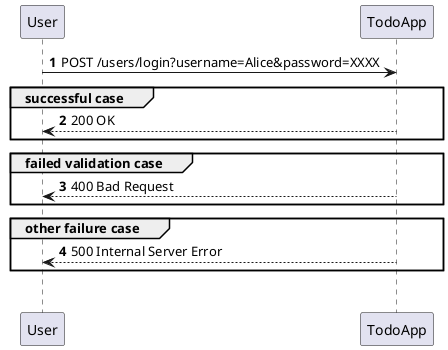 @startuml
'https://plantuml.com/sequence-diagram

autonumber

User -> TodoApp: POST /users/login?username=Alice&password=XXXX

group successful case
User <-- TodoApp: 200 OK
end

group failed validation case
User <-- TodoApp: 400 Bad Request
end

group other failure case
User <-- TodoApp: 500 Internal Server Error
end

group
@enduml